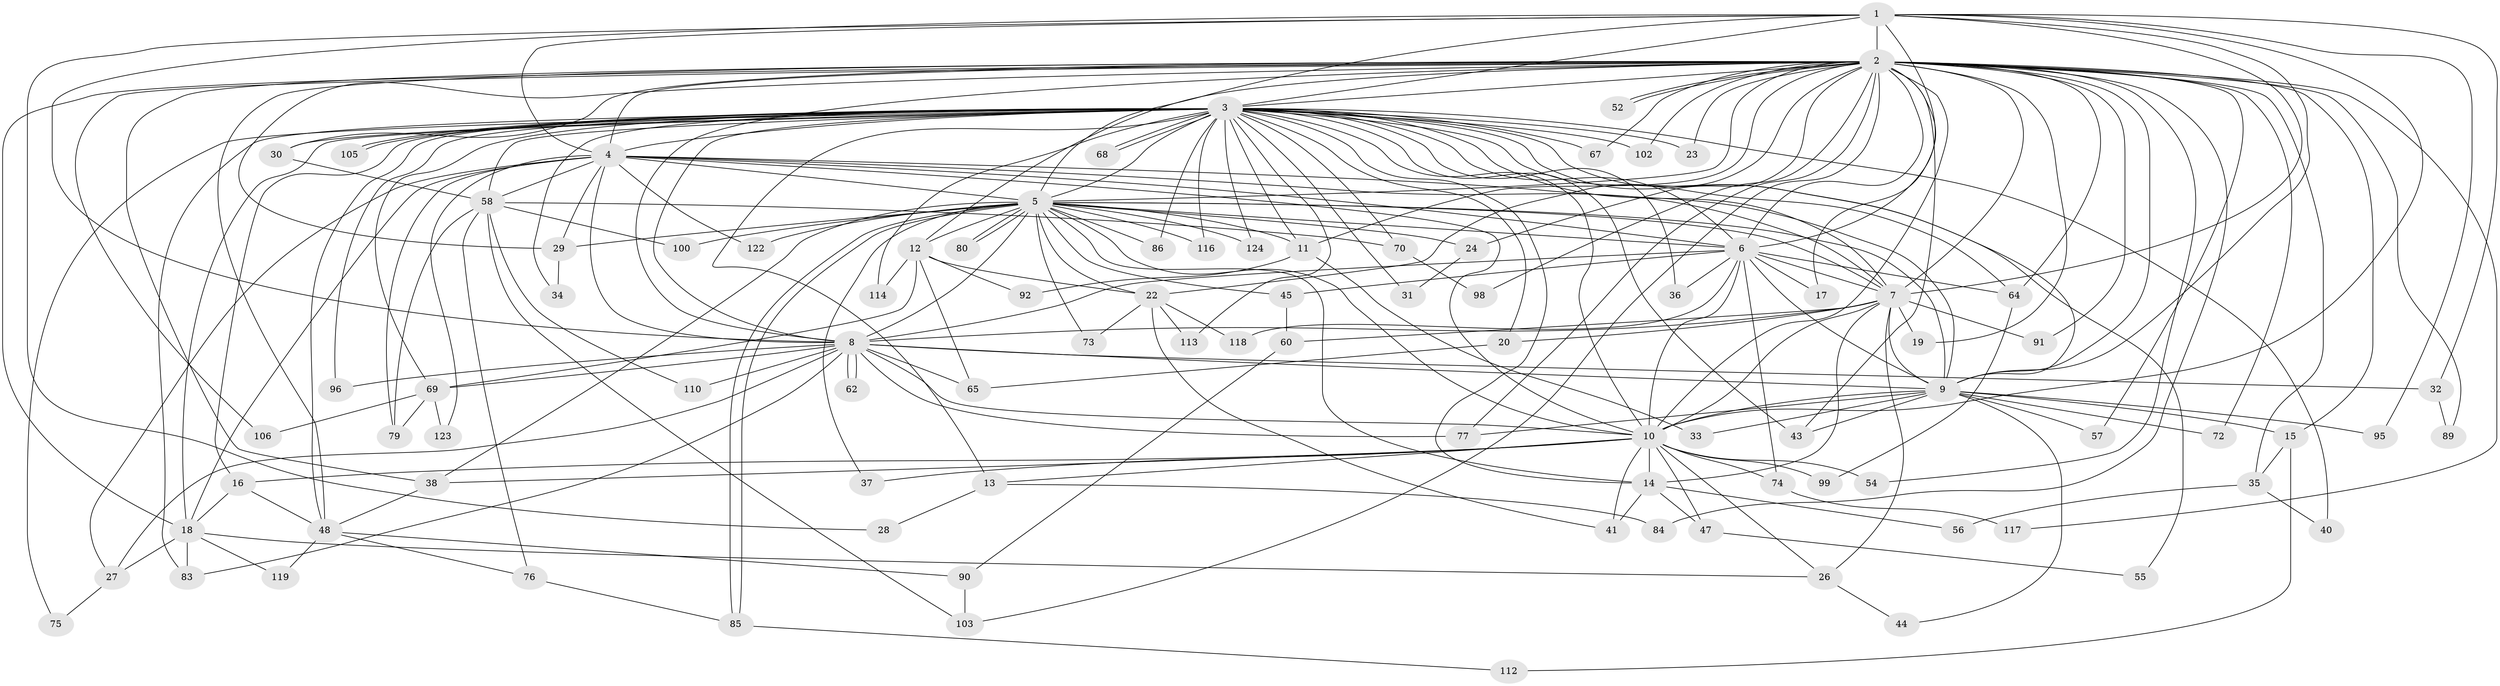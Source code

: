 // Generated by graph-tools (version 1.1) at 2025/51/02/27/25 19:51:50]
// undirected, 93 vertices, 234 edges
graph export_dot {
graph [start="1"]
  node [color=gray90,style=filled];
  1 [super="+25"];
  2 [super="+71"];
  3 [super="+104"];
  4 [super="+94"];
  5 [super="+50"];
  6 [super="+82"];
  7 [super="+49"];
  8 [super="+107"];
  9 [super="+42"];
  10 [super="+39"];
  11 [super="+51"];
  12;
  13;
  14 [super="+101"];
  15;
  16 [super="+61"];
  17;
  18 [super="+21"];
  19 [super="+87"];
  20;
  22 [super="+97"];
  23;
  24;
  26 [super="+63"];
  27 [super="+78"];
  28;
  29 [super="+53"];
  30;
  31;
  32;
  33;
  34;
  35;
  36;
  37;
  38 [super="+46"];
  40;
  41 [super="+59"];
  43 [super="+66"];
  44;
  45;
  47;
  48 [super="+121"];
  52;
  54;
  55;
  56;
  57;
  58 [super="+109"];
  60;
  62;
  64 [super="+88"];
  65 [super="+108"];
  67;
  68;
  69 [super="+93"];
  70;
  72;
  73;
  74;
  75;
  76 [super="+111"];
  77 [super="+81"];
  79;
  80;
  83 [super="+115"];
  84;
  85;
  86;
  89;
  90;
  91;
  92;
  95;
  96;
  98;
  99;
  100;
  102;
  103 [super="+120"];
  105;
  106;
  110;
  112;
  113;
  114;
  116;
  117;
  118;
  119;
  122;
  123;
  124;
  1 -- 2;
  1 -- 3 [weight=2];
  1 -- 4;
  1 -- 5;
  1 -- 6;
  1 -- 7;
  1 -- 8;
  1 -- 9;
  1 -- 10;
  1 -- 28;
  1 -- 32;
  1 -- 95;
  2 -- 3;
  2 -- 4;
  2 -- 5;
  2 -- 6 [weight=2];
  2 -- 7;
  2 -- 8;
  2 -- 9;
  2 -- 10;
  2 -- 12;
  2 -- 15;
  2 -- 17;
  2 -- 19 [weight=2];
  2 -- 22;
  2 -- 23;
  2 -- 24;
  2 -- 29;
  2 -- 30;
  2 -- 35;
  2 -- 43;
  2 -- 48;
  2 -- 52;
  2 -- 52;
  2 -- 54;
  2 -- 57;
  2 -- 64;
  2 -- 67;
  2 -- 72;
  2 -- 77;
  2 -- 84;
  2 -- 89;
  2 -- 91;
  2 -- 98;
  2 -- 102;
  2 -- 103;
  2 -- 106;
  2 -- 117;
  2 -- 18;
  2 -- 11;
  2 -- 38;
  3 -- 4;
  3 -- 5;
  3 -- 6;
  3 -- 7;
  3 -- 8;
  3 -- 9;
  3 -- 10;
  3 -- 11;
  3 -- 13;
  3 -- 14;
  3 -- 16;
  3 -- 18;
  3 -- 20;
  3 -- 23;
  3 -- 30;
  3 -- 31;
  3 -- 34;
  3 -- 36;
  3 -- 40;
  3 -- 43;
  3 -- 48;
  3 -- 55;
  3 -- 64;
  3 -- 67;
  3 -- 68;
  3 -- 68;
  3 -- 69;
  3 -- 70;
  3 -- 75;
  3 -- 86;
  3 -- 96;
  3 -- 102 [weight=2];
  3 -- 105;
  3 -- 105;
  3 -- 113;
  3 -- 114;
  3 -- 116;
  3 -- 124;
  3 -- 58;
  3 -- 83;
  4 -- 5;
  4 -- 6;
  4 -- 7;
  4 -- 8;
  4 -- 9;
  4 -- 10 [weight=2];
  4 -- 18;
  4 -- 27;
  4 -- 58;
  4 -- 79;
  4 -- 122;
  4 -- 123;
  4 -- 29;
  5 -- 6;
  5 -- 7;
  5 -- 8;
  5 -- 9;
  5 -- 10;
  5 -- 11;
  5 -- 12;
  5 -- 22;
  5 -- 24;
  5 -- 29;
  5 -- 37;
  5 -- 38;
  5 -- 45;
  5 -- 73;
  5 -- 80;
  5 -- 80;
  5 -- 85;
  5 -- 85;
  5 -- 86;
  5 -- 116;
  5 -- 122;
  5 -- 124;
  5 -- 100;
  5 -- 14;
  6 -- 7;
  6 -- 8;
  6 -- 9;
  6 -- 10;
  6 -- 17;
  6 -- 36;
  6 -- 45;
  6 -- 74;
  6 -- 118;
  6 -- 64;
  7 -- 8;
  7 -- 9 [weight=2];
  7 -- 10;
  7 -- 14;
  7 -- 19;
  7 -- 20;
  7 -- 60;
  7 -- 91;
  7 -- 26;
  8 -- 9;
  8 -- 10;
  8 -- 27;
  8 -- 32;
  8 -- 62;
  8 -- 62;
  8 -- 65;
  8 -- 83;
  8 -- 96;
  8 -- 110;
  8 -- 77;
  8 -- 69;
  9 -- 10;
  9 -- 15;
  9 -- 33;
  9 -- 57;
  9 -- 72;
  9 -- 77;
  9 -- 95;
  9 -- 44;
  9 -- 43;
  10 -- 13;
  10 -- 16;
  10 -- 26;
  10 -- 37;
  10 -- 38;
  10 -- 47;
  10 -- 54;
  10 -- 74;
  10 -- 99;
  10 -- 14;
  10 -- 41;
  11 -- 33;
  11 -- 92;
  12 -- 69;
  12 -- 92;
  12 -- 114;
  12 -- 22;
  12 -- 65;
  13 -- 28;
  13 -- 84;
  14 -- 41;
  14 -- 47;
  14 -- 56;
  15 -- 35;
  15 -- 112;
  16 -- 18;
  16 -- 48;
  18 -- 26;
  18 -- 83;
  18 -- 119;
  18 -- 27;
  20 -- 65;
  22 -- 41;
  22 -- 73;
  22 -- 113;
  22 -- 118;
  24 -- 31;
  26 -- 44;
  27 -- 75;
  29 -- 34;
  30 -- 58;
  32 -- 89;
  35 -- 40;
  35 -- 56;
  38 -- 48;
  45 -- 60;
  47 -- 55;
  48 -- 76;
  48 -- 90;
  48 -- 119;
  58 -- 70;
  58 -- 76;
  58 -- 79;
  58 -- 100;
  58 -- 103;
  58 -- 110;
  60 -- 90;
  64 -- 99;
  69 -- 106;
  69 -- 123;
  69 -- 79;
  70 -- 98;
  74 -- 117;
  76 -- 85;
  85 -- 112;
  90 -- 103;
}
